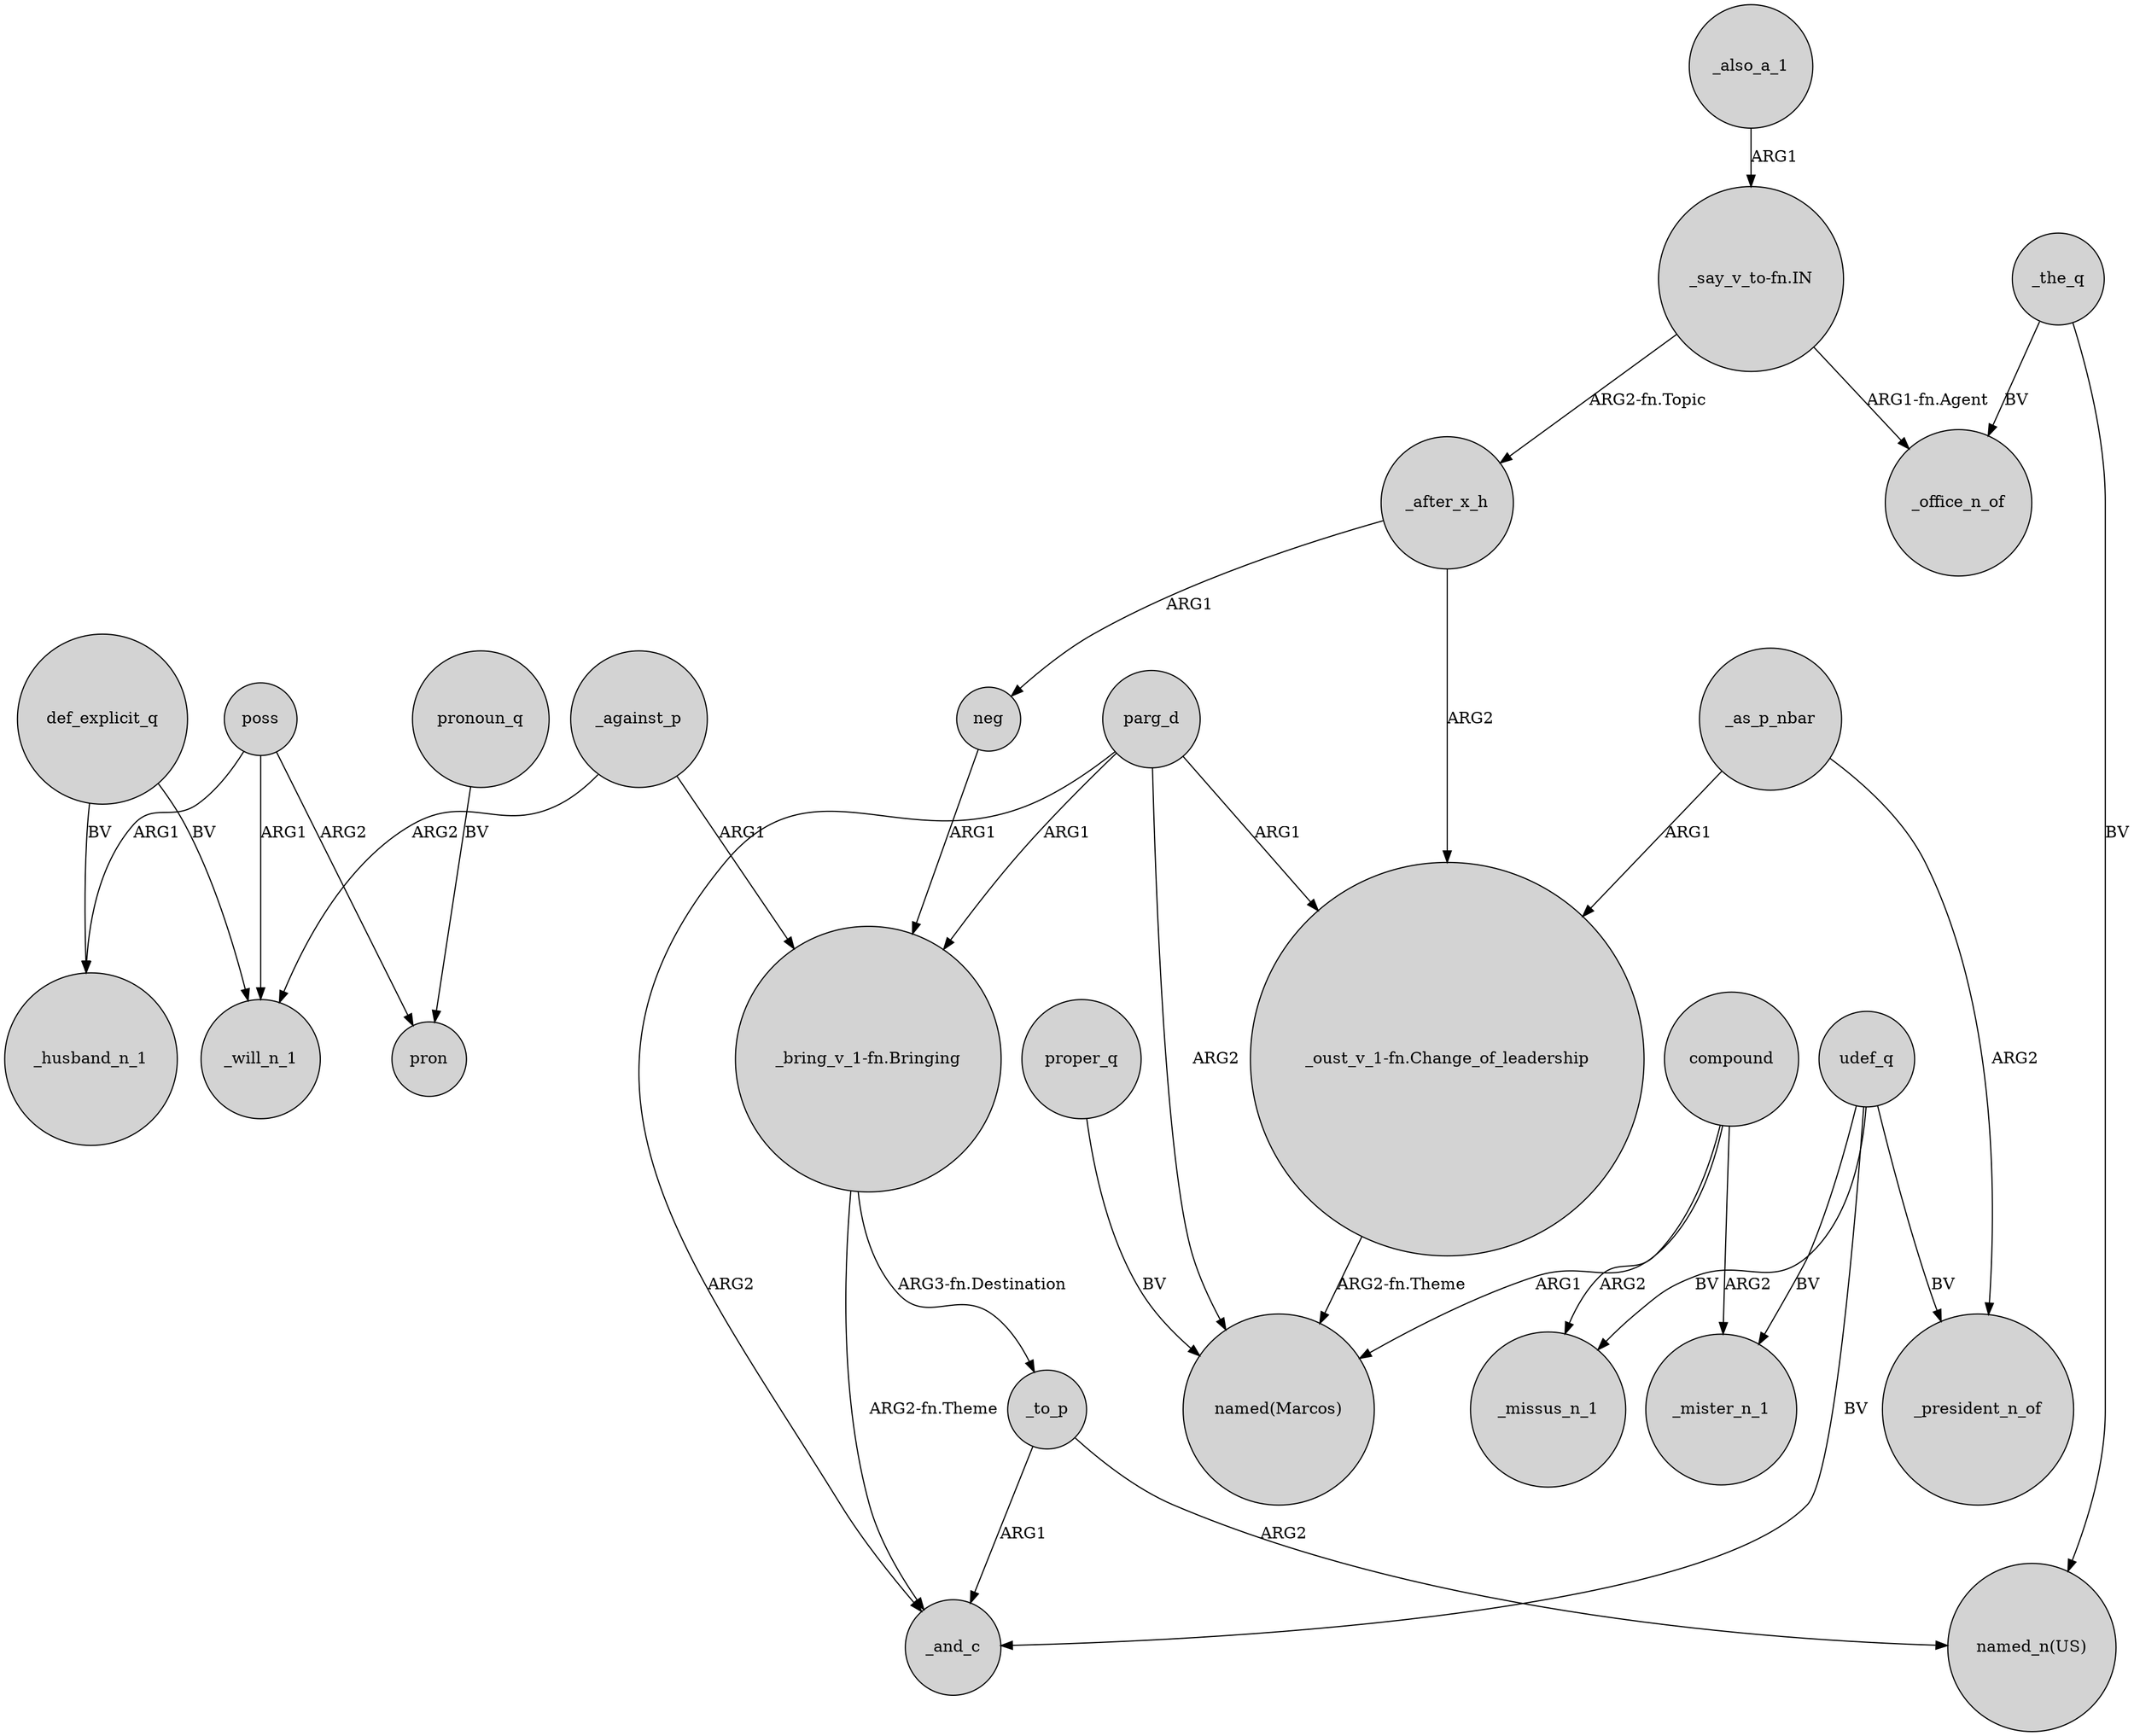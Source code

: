 digraph {
	node [shape=circle style=filled]
	poss -> _will_n_1 [label=ARG1]
	_after_x_h -> "_oust_v_1-fn.Change_of_leadership" [label=ARG2]
	_also_a_1 -> "_say_v_to-fn.IN" [label=ARG1]
	_against_p -> "_bring_v_1-fn.Bringing" [label=ARG1]
	poss -> pron [label=ARG2]
	"_oust_v_1-fn.Change_of_leadership" -> "named(Marcos)" [label="ARG2-fn.Theme"]
	poss -> _husband_n_1 [label=ARG1]
	_against_p -> _will_n_1 [label=ARG2]
	_as_p_nbar -> _president_n_of [label=ARG2]
	compound -> _mister_n_1 [label=ARG2]
	parg_d -> "named(Marcos)" [label=ARG2]
	compound -> _missus_n_1 [label=ARG2]
	udef_q -> _mister_n_1 [label=BV]
	def_explicit_q -> _husband_n_1 [label=BV]
	"_bring_v_1-fn.Bringing" -> _to_p [label="ARG3-fn.Destination"]
	"_say_v_to-fn.IN" -> _office_n_of [label="ARG1-fn.Agent"]
	udef_q -> _missus_n_1 [label=BV]
	_the_q -> _office_n_of [label=BV]
	parg_d -> _and_c [label=ARG2]
	_to_p -> "named_n(US)" [label=ARG2]
	compound -> "named(Marcos)" [label=ARG1]
	_the_q -> "named_n(US)" [label=BV]
	pronoun_q -> pron [label=BV]
	parg_d -> "_bring_v_1-fn.Bringing" [label=ARG1]
	udef_q -> _president_n_of [label=BV]
	_as_p_nbar -> "_oust_v_1-fn.Change_of_leadership" [label=ARG1]
	"_say_v_to-fn.IN" -> _after_x_h [label="ARG2-fn.Topic"]
	parg_d -> "_oust_v_1-fn.Change_of_leadership" [label=ARG1]
	_after_x_h -> neg [label=ARG1]
	"_bring_v_1-fn.Bringing" -> _and_c [label="ARG2-fn.Theme"]
	def_explicit_q -> _will_n_1 [label=BV]
	neg -> "_bring_v_1-fn.Bringing" [label=ARG1]
	udef_q -> _and_c [label=BV]
	proper_q -> "named(Marcos)" [label=BV]
	_to_p -> _and_c [label=ARG1]
}

